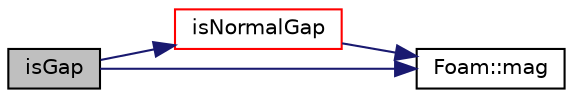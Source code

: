 digraph "isGap"
{
  bgcolor="transparent";
  edge [fontname="Helvetica",fontsize="10",labelfontname="Helvetica",labelfontsize="10"];
  node [fontname="Helvetica",fontsize="10",shape=record];
  rankdir="LR";
  Node2974 [label="isGap",height=0.2,width=0.4,color="black", fillcolor="grey75", style="filled", fontcolor="black"];
  Node2974 -> Node2975 [color="midnightblue",fontsize="10",style="solid",fontname="Helvetica"];
  Node2975 [label="isNormalGap",height=0.2,width=0.4,color="red",URL="$a25857.html#af365c9ae7eac2dfa4704132b0468a65b",tooltip="Is local topology a small gap normal to the test vector. "];
  Node2975 -> Node2976 [color="midnightblue",fontsize="10",style="solid",fontname="Helvetica"];
  Node2976 [label="Foam::mag",height=0.2,width=0.4,color="black",URL="$a21851.html#a929da2a3fdcf3dacbbe0487d3a330dae"];
  Node2974 -> Node2976 [color="midnightblue",fontsize="10",style="solid",fontname="Helvetica"];
}
